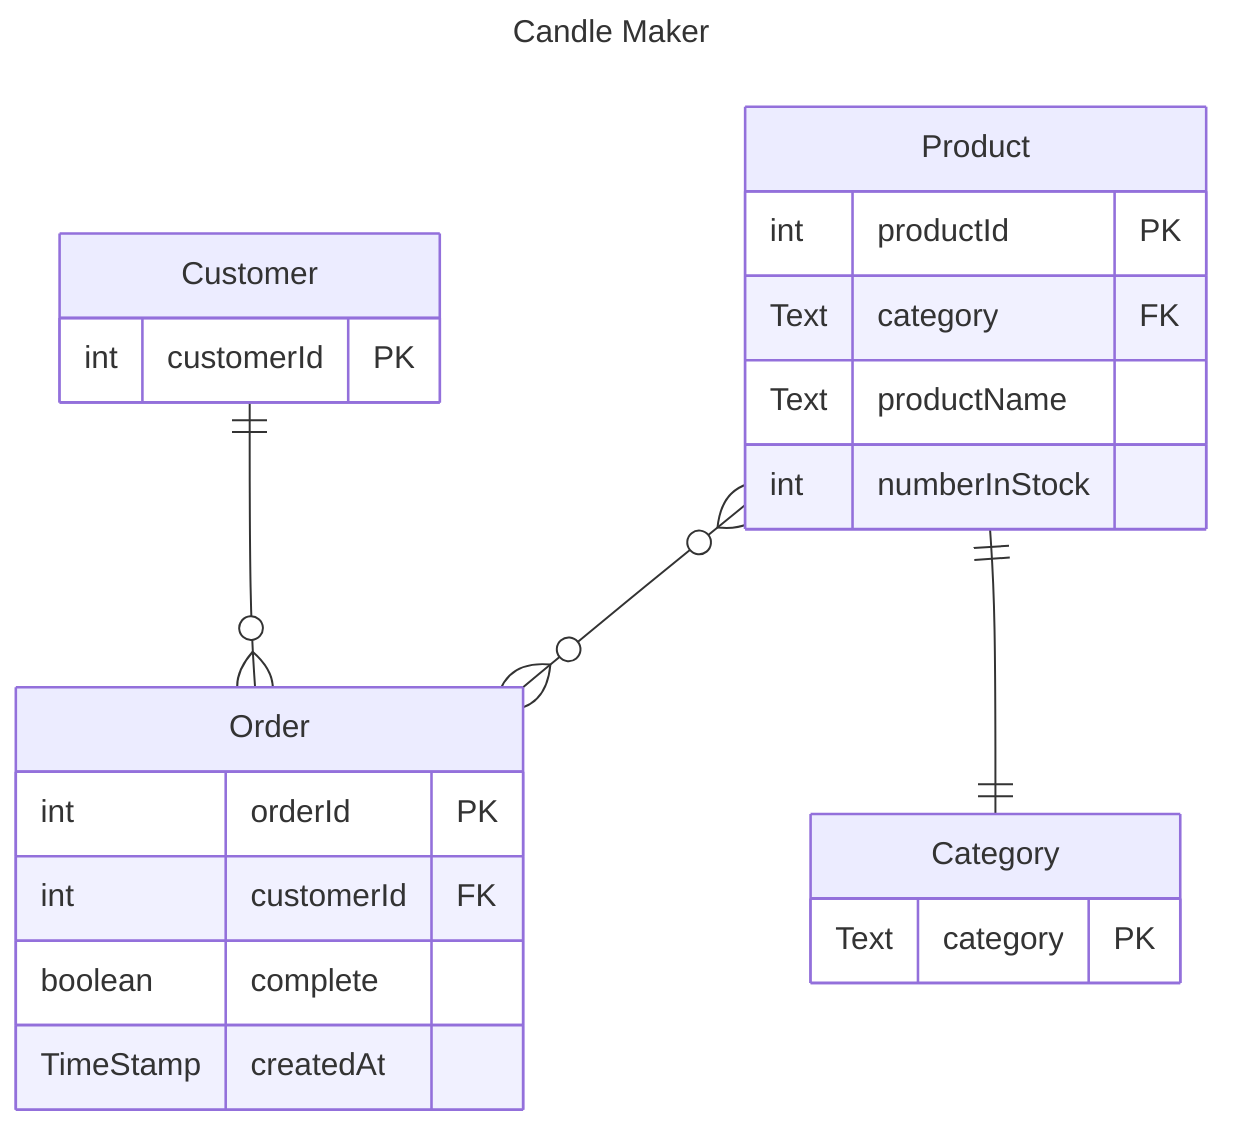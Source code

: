---
title: Candle Maker
---
erDiagram
    Customer ||--o{ Order : ""
    Product }o--o{ Order : ""
    Product ||--|| Category : ""

    Customer{
        int customerId PK
    }
    Product{
        int productId PK
        Text category FK
        Text productName
        int numberInStock
    }
    Category{
        Text category PK
    }
    Order{
        int orderId PK
        int customerId  FK
        boolean complete
        TimeStamp createdAt
    }